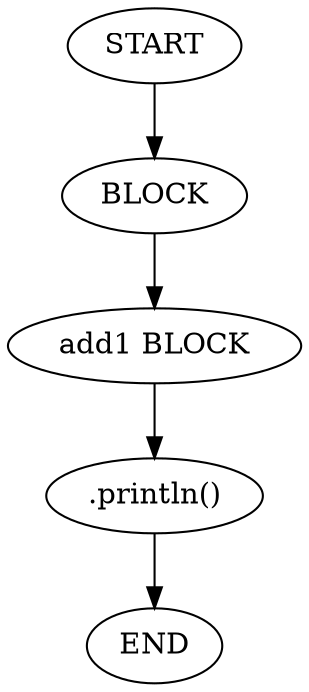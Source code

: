 digraph testGraph {
9[label="START"]
10[label="END"]
12[label="BLOCK"]
13[label="add1 BLOCK"]
14[label=".println()"]

// Main function
9 -> 12
12 -> 13
13 -> 14
14 -> 10
}

